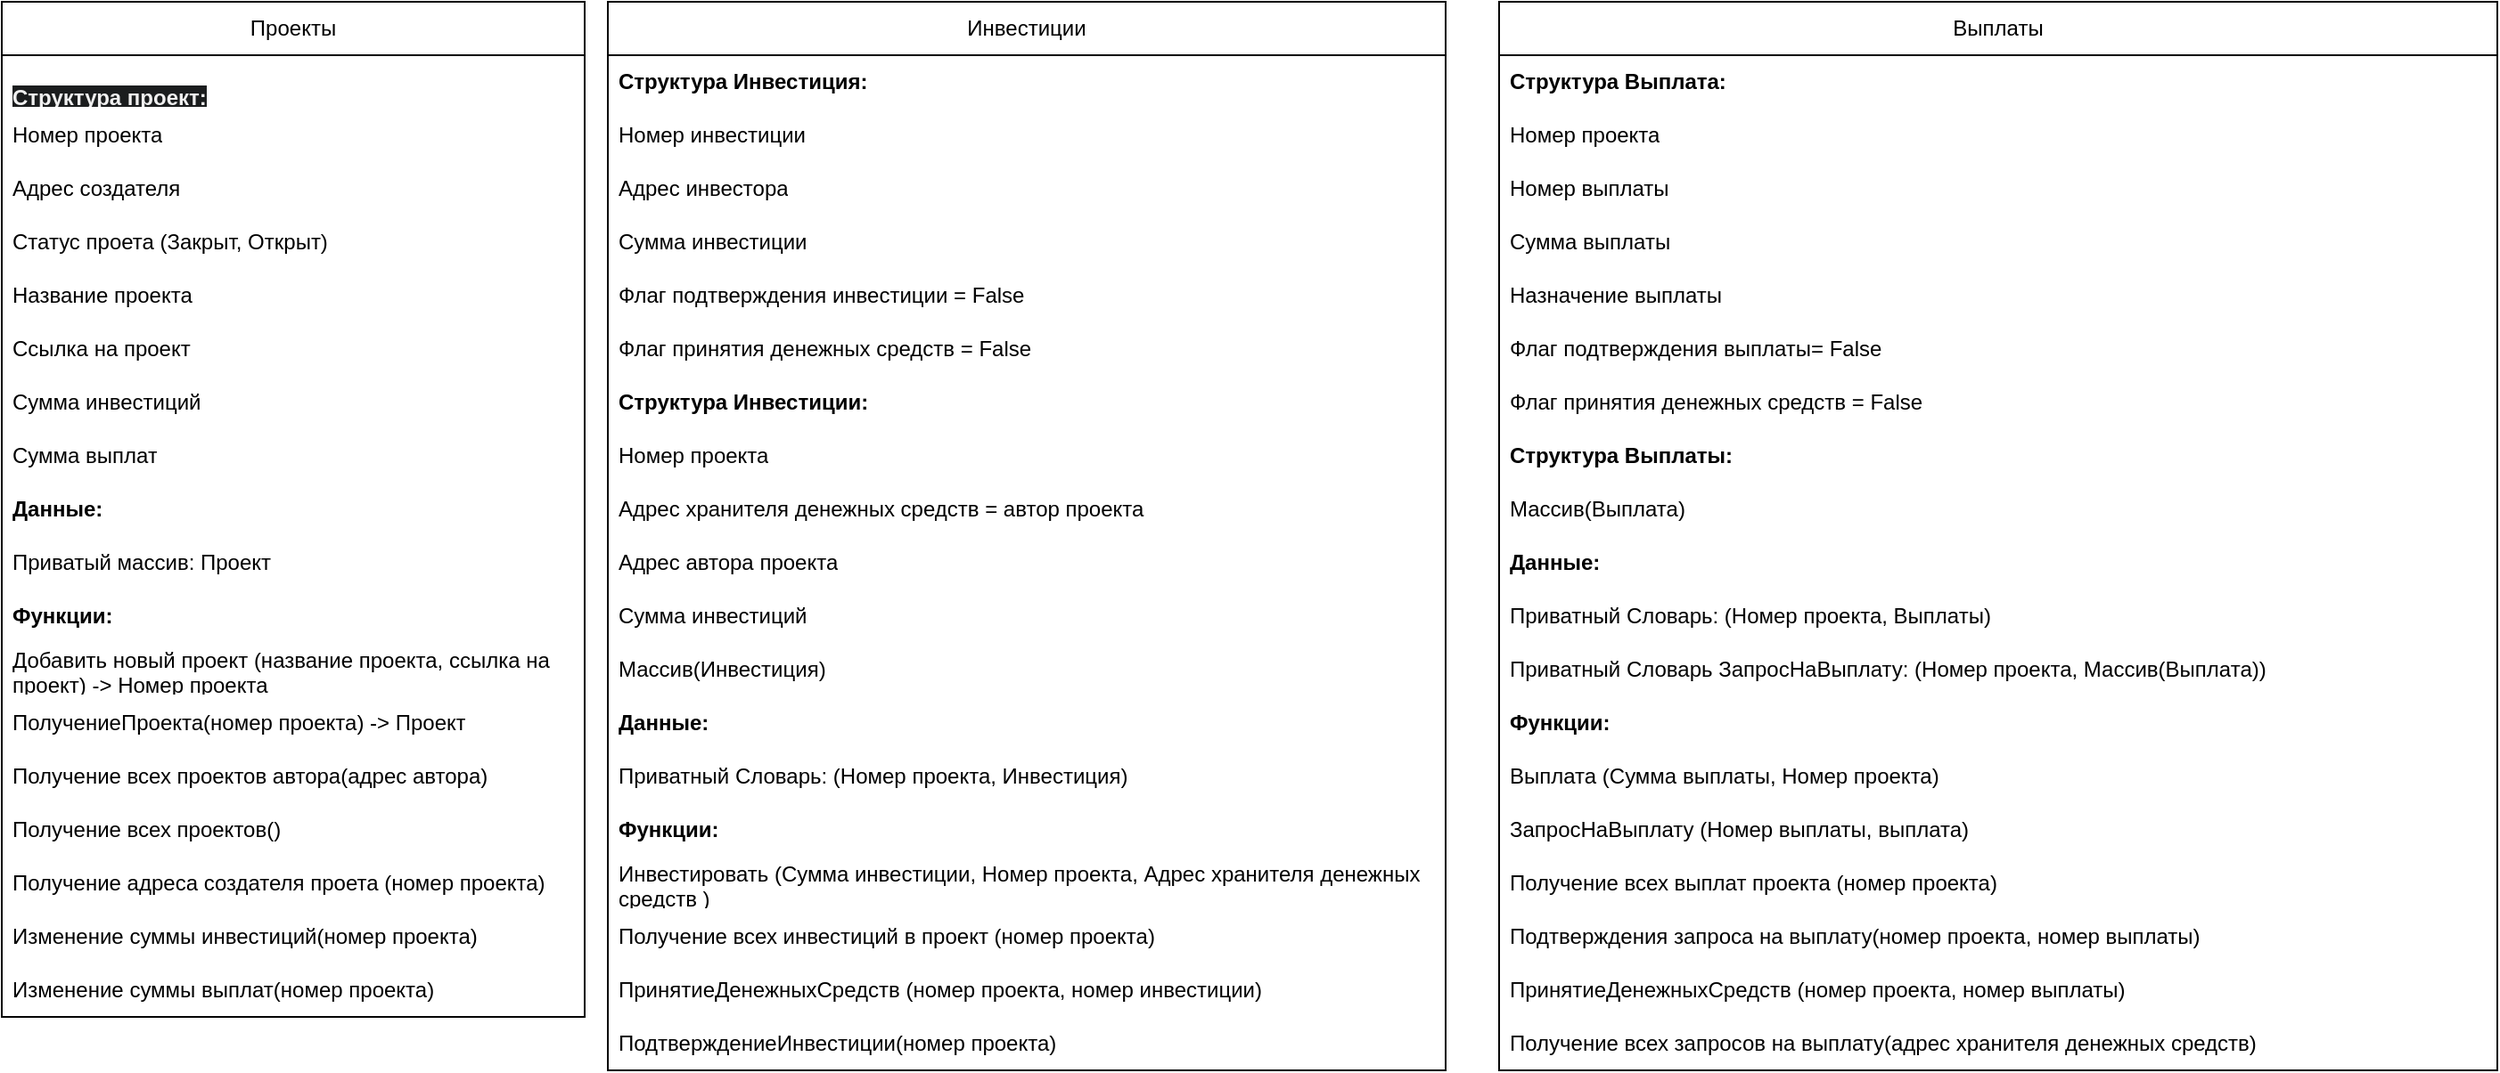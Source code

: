 <mxfile version="23.1.5" type="device">
  <diagram name="Страница — 1" id="wZLS3VO2oLWJ8G-E-Lle">
    <mxGraphModel dx="1050" dy="1790" grid="1" gridSize="10" guides="1" tooltips="1" connect="1" arrows="1" fold="1" page="1" pageScale="1" pageWidth="827" pageHeight="1169" math="0" shadow="0">
      <root>
        <mxCell id="0" />
        <mxCell id="1" parent="0" />
        <mxCell id="Vd3nlWH89oePx9E8mEOI-2" value="Проекты" style="swimlane;fontStyle=0;childLayout=stackLayout;horizontal=1;startSize=30;horizontalStack=0;resizeParent=1;resizeParentMax=0;resizeLast=0;collapsible=1;marginBottom=0;whiteSpace=wrap;html=1;" parent="1" vertex="1">
          <mxGeometry x="60" y="-1090" width="327" height="570" as="geometry" />
        </mxCell>
        <mxCell id="Vd3nlWH89oePx9E8mEOI-29" value="&lt;br&gt;&lt;b style=&quot;border-color: rgb(0, 0, 0); color: rgb(240, 240, 240); font-family: Helvetica; font-size: 12px; font-style: normal; font-variant-ligatures: normal; font-variant-caps: normal; letter-spacing: normal; orphans: 2; text-align: left; text-indent: 0px; text-transform: none; widows: 2; word-spacing: 0px; -webkit-text-stroke-width: 0px; background-color: rgb(27, 29, 30); text-decoration-thickness: initial; text-decoration-style: initial; text-decoration-color: initial;&quot;&gt;Структура проект:&lt;/b&gt;&lt;div&gt;&lt;br/&gt;&lt;/div&gt;" style="text;strokeColor=none;fillColor=none;align=left;verticalAlign=middle;spacingLeft=4;spacingRight=4;overflow=hidden;points=[[0,0.5],[1,0.5]];portConstraint=eastwest;rotatable=0;whiteSpace=wrap;html=1;" parent="Vd3nlWH89oePx9E8mEOI-2" vertex="1">
          <mxGeometry y="30" width="327" height="30" as="geometry" />
        </mxCell>
        <mxCell id="Vd3nlWH89oePx9E8mEOI-30" value="Номер проекта" style="text;strokeColor=none;fillColor=none;align=left;verticalAlign=middle;spacingLeft=4;spacingRight=4;overflow=hidden;points=[[0,0.5],[1,0.5]];portConstraint=eastwest;rotatable=0;whiteSpace=wrap;html=1;" parent="Vd3nlWH89oePx9E8mEOI-2" vertex="1">
          <mxGeometry y="60" width="327" height="30" as="geometry" />
        </mxCell>
        <mxCell id="Vd3nlWH89oePx9E8mEOI-31" value="Адрес создателя" style="text;strokeColor=none;fillColor=none;align=left;verticalAlign=middle;spacingLeft=4;spacingRight=4;overflow=hidden;points=[[0,0.5],[1,0.5]];portConstraint=eastwest;rotatable=0;whiteSpace=wrap;html=1;" parent="Vd3nlWH89oePx9E8mEOI-2" vertex="1">
          <mxGeometry y="90" width="327" height="30" as="geometry" />
        </mxCell>
        <mxCell id="Vd3nlWH89oePx9E8mEOI-32" value="Статус проета (Закрыт, Открыт)" style="text;strokeColor=none;fillColor=none;align=left;verticalAlign=middle;spacingLeft=4;spacingRight=4;overflow=hidden;points=[[0,0.5],[1,0.5]];portConstraint=eastwest;rotatable=0;whiteSpace=wrap;html=1;" parent="Vd3nlWH89oePx9E8mEOI-2" vertex="1">
          <mxGeometry y="120" width="327" height="30" as="geometry" />
        </mxCell>
        <mxCell id="c6lIFenstu8OwcUmVD7Q-1" value="Название проекта" style="text;strokeColor=none;fillColor=none;align=left;verticalAlign=middle;spacingLeft=4;spacingRight=4;overflow=hidden;points=[[0,0.5],[1,0.5]];portConstraint=eastwest;rotatable=0;whiteSpace=wrap;html=1;" vertex="1" parent="Vd3nlWH89oePx9E8mEOI-2">
          <mxGeometry y="150" width="327" height="30" as="geometry" />
        </mxCell>
        <mxCell id="Vd3nlWH89oePx9E8mEOI-34" value="Ссылка на проект" style="text;strokeColor=none;fillColor=none;align=left;verticalAlign=middle;spacingLeft=4;spacingRight=4;overflow=hidden;points=[[0,0.5],[1,0.5]];portConstraint=eastwest;rotatable=0;whiteSpace=wrap;html=1;" parent="Vd3nlWH89oePx9E8mEOI-2" vertex="1">
          <mxGeometry y="180" width="327" height="30" as="geometry" />
        </mxCell>
        <mxCell id="Vd3nlWH89oePx9E8mEOI-36" value="Сумма инвестиций" style="text;strokeColor=none;fillColor=none;align=left;verticalAlign=middle;spacingLeft=4;spacingRight=4;overflow=hidden;points=[[0,0.5],[1,0.5]];portConstraint=eastwest;rotatable=0;whiteSpace=wrap;html=1;" parent="Vd3nlWH89oePx9E8mEOI-2" vertex="1">
          <mxGeometry y="210" width="327" height="30" as="geometry" />
        </mxCell>
        <mxCell id="Vd3nlWH89oePx9E8mEOI-38" value="Сумма выплат" style="text;strokeColor=none;fillColor=none;align=left;verticalAlign=middle;spacingLeft=4;spacingRight=4;overflow=hidden;points=[[0,0.5],[1,0.5]];portConstraint=eastwest;rotatable=0;whiteSpace=wrap;html=1;" parent="Vd3nlWH89oePx9E8mEOI-2" vertex="1">
          <mxGeometry y="240" width="327" height="30" as="geometry" />
        </mxCell>
        <mxCell id="Vd3nlWH89oePx9E8mEOI-3" value="&lt;b&gt;Данные:&lt;/b&gt;" style="text;strokeColor=none;fillColor=none;align=left;verticalAlign=middle;spacingLeft=4;spacingRight=4;overflow=hidden;points=[[0,0.5],[1,0.5]];portConstraint=eastwest;rotatable=0;whiteSpace=wrap;html=1;" parent="Vd3nlWH89oePx9E8mEOI-2" vertex="1">
          <mxGeometry y="270" width="327" height="30" as="geometry" />
        </mxCell>
        <mxCell id="Vd3nlWH89oePx9E8mEOI-4" value="Приватый массив: Проект" style="text;strokeColor=none;fillColor=none;align=left;verticalAlign=middle;spacingLeft=4;spacingRight=4;overflow=hidden;points=[[0,0.5],[1,0.5]];portConstraint=eastwest;rotatable=0;whiteSpace=wrap;html=1;" parent="Vd3nlWH89oePx9E8mEOI-2" vertex="1">
          <mxGeometry y="300" width="327" height="30" as="geometry" />
        </mxCell>
        <mxCell id="Vd3nlWH89oePx9E8mEOI-5" value="&lt;b&gt;Функции:&lt;/b&gt;" style="text;strokeColor=none;fillColor=none;align=left;verticalAlign=middle;spacingLeft=4;spacingRight=4;overflow=hidden;points=[[0,0.5],[1,0.5]];portConstraint=eastwest;rotatable=0;whiteSpace=wrap;html=1;" parent="Vd3nlWH89oePx9E8mEOI-2" vertex="1">
          <mxGeometry y="330" width="327" height="30" as="geometry" />
        </mxCell>
        <mxCell id="Vd3nlWH89oePx9E8mEOI-6" value="&lt;span style=&quot;background-color: initial;&quot;&gt;Добавить новый проект (название проекта, ссылка на проект) -&amp;gt; Номер проекта&lt;/span&gt;" style="text;strokeColor=none;fillColor=none;align=left;verticalAlign=middle;spacingLeft=4;spacingRight=4;overflow=hidden;points=[[0,0.5],[1,0.5]];portConstraint=eastwest;rotatable=0;whiteSpace=wrap;html=1;" parent="Vd3nlWH89oePx9E8mEOI-2" vertex="1">
          <mxGeometry y="360" width="327" height="30" as="geometry" />
        </mxCell>
        <mxCell id="c6lIFenstu8OwcUmVD7Q-3" value="ПолучениеПроекта(номер проекта) -&amp;gt; Проект" style="text;strokeColor=none;fillColor=none;align=left;verticalAlign=middle;spacingLeft=4;spacingRight=4;overflow=hidden;points=[[0,0.5],[1,0.5]];portConstraint=eastwest;rotatable=0;whiteSpace=wrap;html=1;" vertex="1" parent="Vd3nlWH89oePx9E8mEOI-2">
          <mxGeometry y="390" width="327" height="30" as="geometry" />
        </mxCell>
        <mxCell id="Vd3nlWH89oePx9E8mEOI-33" value="Получение всех проектов автора(адрес автора)" style="text;strokeColor=none;fillColor=none;align=left;verticalAlign=middle;spacingLeft=4;spacingRight=4;overflow=hidden;points=[[0,0.5],[1,0.5]];portConstraint=eastwest;rotatable=0;whiteSpace=wrap;html=1;" parent="Vd3nlWH89oePx9E8mEOI-2" vertex="1">
          <mxGeometry y="420" width="327" height="30" as="geometry" />
        </mxCell>
        <mxCell id="Vd3nlWH89oePx9E8mEOI-35" value="Получение всех проектов()" style="text;strokeColor=none;fillColor=none;align=left;verticalAlign=middle;spacingLeft=4;spacingRight=4;overflow=hidden;points=[[0,0.5],[1,0.5]];portConstraint=eastwest;rotatable=0;whiteSpace=wrap;html=1;" parent="Vd3nlWH89oePx9E8mEOI-2" vertex="1">
          <mxGeometry y="450" width="327" height="30" as="geometry" />
        </mxCell>
        <mxCell id="Vd3nlWH89oePx9E8mEOI-18" value="Получение адреса создателя проета (номер проекта)" style="text;strokeColor=none;fillColor=none;align=left;verticalAlign=middle;spacingLeft=4;spacingRight=4;overflow=hidden;points=[[0,0.5],[1,0.5]];portConstraint=eastwest;rotatable=0;whiteSpace=wrap;html=1;" parent="Vd3nlWH89oePx9E8mEOI-2" vertex="1">
          <mxGeometry y="480" width="327" height="30" as="geometry" />
        </mxCell>
        <mxCell id="Vd3nlWH89oePx9E8mEOI-37" value="Изменение суммы инвестиций(номер проекта)" style="text;strokeColor=none;fillColor=none;align=left;verticalAlign=middle;spacingLeft=4;spacingRight=4;overflow=hidden;points=[[0,0.5],[1,0.5]];portConstraint=eastwest;rotatable=0;whiteSpace=wrap;html=1;" parent="Vd3nlWH89oePx9E8mEOI-2" vertex="1">
          <mxGeometry y="510" width="327" height="30" as="geometry" />
        </mxCell>
        <mxCell id="ba8RHm9Cu_k9JrR7JxQT-27" value="Изменение суммы выплат(номер проекта)" style="text;strokeColor=none;fillColor=none;align=left;verticalAlign=middle;spacingLeft=4;spacingRight=4;overflow=hidden;points=[[0,0.5],[1,0.5]];portConstraint=eastwest;rotatable=0;whiteSpace=wrap;html=1;" parent="Vd3nlWH89oePx9E8mEOI-2" vertex="1">
          <mxGeometry y="540" width="327" height="30" as="geometry" />
        </mxCell>
        <mxCell id="Vd3nlWH89oePx9E8mEOI-7" value="Инвестиции" style="swimlane;fontStyle=0;childLayout=stackLayout;horizontal=1;startSize=30;horizontalStack=0;resizeParent=1;resizeParentMax=0;resizeLast=0;collapsible=1;marginBottom=0;whiteSpace=wrap;html=1;" parent="1" vertex="1">
          <mxGeometry x="400" y="-1090" width="470" height="600" as="geometry" />
        </mxCell>
        <mxCell id="Vd3nlWH89oePx9E8mEOI-12" value="&lt;b&gt;Структура Инвестиция:&lt;/b&gt;" style="text;strokeColor=none;fillColor=none;align=left;verticalAlign=middle;spacingLeft=4;spacingRight=4;overflow=hidden;points=[[0,0.5],[1,0.5]];portConstraint=eastwest;rotatable=0;whiteSpace=wrap;html=1;" parent="Vd3nlWH89oePx9E8mEOI-7" vertex="1">
          <mxGeometry y="30" width="470" height="30" as="geometry" />
        </mxCell>
        <mxCell id="Vd3nlWH89oePx9E8mEOI-24" value="Номер инвестиции" style="text;strokeColor=none;fillColor=none;align=left;verticalAlign=middle;spacingLeft=4;spacingRight=4;overflow=hidden;points=[[0,0.5],[1,0.5]];portConstraint=eastwest;rotatable=0;whiteSpace=wrap;html=1;" parent="Vd3nlWH89oePx9E8mEOI-7" vertex="1">
          <mxGeometry y="60" width="470" height="30" as="geometry" />
        </mxCell>
        <mxCell id="Vd3nlWH89oePx9E8mEOI-13" value="Адрес инвестора" style="text;strokeColor=none;fillColor=none;align=left;verticalAlign=middle;spacingLeft=4;spacingRight=4;overflow=hidden;points=[[0,0.5],[1,0.5]];portConstraint=eastwest;rotatable=0;whiteSpace=wrap;html=1;" parent="Vd3nlWH89oePx9E8mEOI-7" vertex="1">
          <mxGeometry y="90" width="470" height="30" as="geometry" />
        </mxCell>
        <mxCell id="Vd3nlWH89oePx9E8mEOI-14" value="Сумма инвестиции" style="text;strokeColor=none;fillColor=none;align=left;verticalAlign=middle;spacingLeft=4;spacingRight=4;overflow=hidden;points=[[0,0.5],[1,0.5]];portConstraint=eastwest;rotatable=0;whiteSpace=wrap;html=1;" parent="Vd3nlWH89oePx9E8mEOI-7" vertex="1">
          <mxGeometry y="120" width="470" height="30" as="geometry" />
        </mxCell>
        <mxCell id="Vd3nlWH89oePx9E8mEOI-22" value="Флаг подтверждения инвестиции = False" style="text;strokeColor=none;fillColor=none;align=left;verticalAlign=middle;spacingLeft=4;spacingRight=4;overflow=hidden;points=[[0,0.5],[1,0.5]];portConstraint=eastwest;rotatable=0;whiteSpace=wrap;html=1;" parent="Vd3nlWH89oePx9E8mEOI-7" vertex="1">
          <mxGeometry y="150" width="470" height="30" as="geometry" />
        </mxCell>
        <mxCell id="Vd3nlWH89oePx9E8mEOI-23" value="Флаг принятия денежных средств = False" style="text;strokeColor=none;fillColor=none;align=left;verticalAlign=middle;spacingLeft=4;spacingRight=4;overflow=hidden;points=[[0,0.5],[1,0.5]];portConstraint=eastwest;rotatable=0;whiteSpace=wrap;html=1;" parent="Vd3nlWH89oePx9E8mEOI-7" vertex="1">
          <mxGeometry y="180" width="470" height="30" as="geometry" />
        </mxCell>
        <mxCell id="ba8RHm9Cu_k9JrR7JxQT-17" value="&lt;b&gt;Структура Инвестиции:&lt;/b&gt;" style="text;strokeColor=none;fillColor=none;align=left;verticalAlign=middle;spacingLeft=4;spacingRight=4;overflow=hidden;points=[[0,0.5],[1,0.5]];portConstraint=eastwest;rotatable=0;whiteSpace=wrap;html=1;" parent="Vd3nlWH89oePx9E8mEOI-7" vertex="1">
          <mxGeometry y="210" width="470" height="30" as="geometry" />
        </mxCell>
        <mxCell id="c6lIFenstu8OwcUmVD7Q-5" value="Номер проекта" style="text;strokeColor=none;fillColor=none;align=left;verticalAlign=middle;spacingLeft=4;spacingRight=4;overflow=hidden;points=[[0,0.5],[1,0.5]];portConstraint=eastwest;rotatable=0;whiteSpace=wrap;html=1;" vertex="1" parent="Vd3nlWH89oePx9E8mEOI-7">
          <mxGeometry y="240" width="470" height="30" as="geometry" />
        </mxCell>
        <mxCell id="ba8RHm9Cu_k9JrR7JxQT-20" value="Адрес хранителя денежных средств = автор проекта" style="text;strokeColor=none;fillColor=none;align=left;verticalAlign=middle;spacingLeft=4;spacingRight=4;overflow=hidden;points=[[0,0.5],[1,0.5]];portConstraint=eastwest;rotatable=0;whiteSpace=wrap;html=1;" parent="Vd3nlWH89oePx9E8mEOI-7" vertex="1">
          <mxGeometry y="270" width="470" height="30" as="geometry" />
        </mxCell>
        <mxCell id="ba8RHm9Cu_k9JrR7JxQT-22" value="Адрес автора проекта" style="text;strokeColor=none;fillColor=none;align=left;verticalAlign=middle;spacingLeft=4;spacingRight=4;overflow=hidden;points=[[0,0.5],[1,0.5]];portConstraint=eastwest;rotatable=0;whiteSpace=wrap;html=1;" parent="Vd3nlWH89oePx9E8mEOI-7" vertex="1">
          <mxGeometry y="300" width="470" height="30" as="geometry" />
        </mxCell>
        <mxCell id="ba8RHm9Cu_k9JrR7JxQT-23" value="Сумма инвестиций" style="text;strokeColor=none;fillColor=none;align=left;verticalAlign=middle;spacingLeft=4;spacingRight=4;overflow=hidden;points=[[0,0.5],[1,0.5]];portConstraint=eastwest;rotatable=0;whiteSpace=wrap;html=1;" parent="Vd3nlWH89oePx9E8mEOI-7" vertex="1">
          <mxGeometry y="330" width="470" height="30" as="geometry" />
        </mxCell>
        <mxCell id="ba8RHm9Cu_k9JrR7JxQT-19" value="Массив(Инвестиция)" style="text;strokeColor=none;fillColor=none;align=left;verticalAlign=middle;spacingLeft=4;spacingRight=4;overflow=hidden;points=[[0,0.5],[1,0.5]];portConstraint=eastwest;rotatable=0;whiteSpace=wrap;html=1;" parent="Vd3nlWH89oePx9E8mEOI-7" vertex="1">
          <mxGeometry y="360" width="470" height="30" as="geometry" />
        </mxCell>
        <mxCell id="Vd3nlWH89oePx9E8mEOI-8" value="&lt;b&gt;Данные:&lt;/b&gt;" style="text;strokeColor=none;fillColor=none;align=left;verticalAlign=middle;spacingLeft=4;spacingRight=4;overflow=hidden;points=[[0,0.5],[1,0.5]];portConstraint=eastwest;rotatable=0;whiteSpace=wrap;html=1;" parent="Vd3nlWH89oePx9E8mEOI-7" vertex="1">
          <mxGeometry y="390" width="470" height="30" as="geometry" />
        </mxCell>
        <mxCell id="Vd3nlWH89oePx9E8mEOI-9" value="Приватный Словарь: (Номер проекта, Инвестиция)" style="text;strokeColor=none;fillColor=none;align=left;verticalAlign=middle;spacingLeft=4;spacingRight=4;overflow=hidden;points=[[0,0.5],[1,0.5]];portConstraint=eastwest;rotatable=0;whiteSpace=wrap;html=1;" parent="Vd3nlWH89oePx9E8mEOI-7" vertex="1">
          <mxGeometry y="420" width="470" height="30" as="geometry" />
        </mxCell>
        <mxCell id="Vd3nlWH89oePx9E8mEOI-10" value="&lt;b&gt;Функции:&lt;/b&gt;" style="text;strokeColor=none;fillColor=none;align=left;verticalAlign=middle;spacingLeft=4;spacingRight=4;overflow=hidden;points=[[0,0.5],[1,0.5]];portConstraint=eastwest;rotatable=0;whiteSpace=wrap;html=1;" parent="Vd3nlWH89oePx9E8mEOI-7" vertex="1">
          <mxGeometry y="450" width="470" height="30" as="geometry" />
        </mxCell>
        <mxCell id="Vd3nlWH89oePx9E8mEOI-11" value="&lt;span style=&quot;background-color: initial;&quot;&gt;Инвестировать (Сумма инвестиции, Номер проекта, Адрес хранителя денежных средств )&lt;/span&gt;" style="text;strokeColor=none;fillColor=none;align=left;verticalAlign=middle;spacingLeft=4;spacingRight=4;overflow=hidden;points=[[0,0.5],[1,0.5]];portConstraint=eastwest;rotatable=0;whiteSpace=wrap;html=1;" parent="Vd3nlWH89oePx9E8mEOI-7" vertex="1">
          <mxGeometry y="480" width="470" height="30" as="geometry" />
        </mxCell>
        <mxCell id="Vd3nlWH89oePx9E8mEOI-17" value="Получение всех инвестиций в проект (номер проекта)" style="text;strokeColor=none;fillColor=none;align=left;verticalAlign=middle;spacingLeft=4;spacingRight=4;overflow=hidden;points=[[0,0.5],[1,0.5]];portConstraint=eastwest;rotatable=0;whiteSpace=wrap;html=1;" parent="Vd3nlWH89oePx9E8mEOI-7" vertex="1">
          <mxGeometry y="510" width="470" height="30" as="geometry" />
        </mxCell>
        <mxCell id="Vd3nlWH89oePx9E8mEOI-20" value="ПринятиеДенежныхСредств (номер проекта, номер инвестиции)" style="text;strokeColor=none;fillColor=none;align=left;verticalAlign=middle;spacingLeft=4;spacingRight=4;overflow=hidden;points=[[0,0.5],[1,0.5]];portConstraint=eastwest;rotatable=0;whiteSpace=wrap;html=1;" parent="Vd3nlWH89oePx9E8mEOI-7" vertex="1">
          <mxGeometry y="540" width="470" height="30" as="geometry" />
        </mxCell>
        <mxCell id="Vd3nlWH89oePx9E8mEOI-25" value="ПодтверждениеИнвестиции(номер проекта)" style="text;strokeColor=none;fillColor=none;align=left;verticalAlign=middle;spacingLeft=4;spacingRight=4;overflow=hidden;points=[[0,0.5],[1,0.5]];portConstraint=eastwest;rotatable=0;whiteSpace=wrap;html=1;" parent="Vd3nlWH89oePx9E8mEOI-7" vertex="1">
          <mxGeometry y="570" width="470" height="30" as="geometry" />
        </mxCell>
        <mxCell id="Vd3nlWH89oePx9E8mEOI-16" style="text;strokeColor=none;fillColor=none;align=left;verticalAlign=middle;spacingLeft=4;spacingRight=4;overflow=hidden;points=[[0,0.5],[1,0.5]];portConstraint=eastwest;rotatable=0;whiteSpace=wrap;html=1;" parent="1" vertex="1">
          <mxGeometry x="480" y="-940" width="327" height="30" as="geometry" />
        </mxCell>
        <mxCell id="ba8RHm9Cu_k9JrR7JxQT-1" value="Выплаты" style="swimlane;fontStyle=0;childLayout=stackLayout;horizontal=1;startSize=30;horizontalStack=0;resizeParent=1;resizeParentMax=0;resizeLast=0;collapsible=1;marginBottom=0;whiteSpace=wrap;html=1;" parent="1" vertex="1">
          <mxGeometry x="900" y="-1090" width="560" height="600" as="geometry" />
        </mxCell>
        <mxCell id="ba8RHm9Cu_k9JrR7JxQT-2" value="&lt;b&gt;Структура Выплата:&lt;/b&gt;" style="text;strokeColor=none;fillColor=none;align=left;verticalAlign=middle;spacingLeft=4;spacingRight=4;overflow=hidden;points=[[0,0.5],[1,0.5]];portConstraint=eastwest;rotatable=0;whiteSpace=wrap;html=1;" parent="ba8RHm9Cu_k9JrR7JxQT-1" vertex="1">
          <mxGeometry y="30" width="560" height="30" as="geometry" />
        </mxCell>
        <mxCell id="ba8RHm9Cu_k9JrR7JxQT-31" value="Номер проекта" style="text;strokeColor=none;fillColor=none;align=left;verticalAlign=middle;spacingLeft=4;spacingRight=4;overflow=hidden;points=[[0,0.5],[1,0.5]];portConstraint=eastwest;rotatable=0;whiteSpace=wrap;html=1;" parent="ba8RHm9Cu_k9JrR7JxQT-1" vertex="1">
          <mxGeometry y="60" width="560" height="30" as="geometry" />
        </mxCell>
        <mxCell id="ba8RHm9Cu_k9JrR7JxQT-3" value="Номер выплаты" style="text;strokeColor=none;fillColor=none;align=left;verticalAlign=middle;spacingLeft=4;spacingRight=4;overflow=hidden;points=[[0,0.5],[1,0.5]];portConstraint=eastwest;rotatable=0;whiteSpace=wrap;html=1;" parent="ba8RHm9Cu_k9JrR7JxQT-1" vertex="1">
          <mxGeometry y="90" width="560" height="30" as="geometry" />
        </mxCell>
        <mxCell id="ba8RHm9Cu_k9JrR7JxQT-4" value="Сумма выплаты" style="text;strokeColor=none;fillColor=none;align=left;verticalAlign=middle;spacingLeft=4;spacingRight=4;overflow=hidden;points=[[0,0.5],[1,0.5]];portConstraint=eastwest;rotatable=0;whiteSpace=wrap;html=1;" parent="ba8RHm9Cu_k9JrR7JxQT-1" vertex="1">
          <mxGeometry y="120" width="560" height="30" as="geometry" />
        </mxCell>
        <mxCell id="ba8RHm9Cu_k9JrR7JxQT-5" value="Назначение выплаты" style="text;strokeColor=none;fillColor=none;align=left;verticalAlign=middle;spacingLeft=4;spacingRight=4;overflow=hidden;points=[[0,0.5],[1,0.5]];portConstraint=eastwest;rotatable=0;whiteSpace=wrap;html=1;" parent="ba8RHm9Cu_k9JrR7JxQT-1" vertex="1">
          <mxGeometry y="150" width="560" height="30" as="geometry" />
        </mxCell>
        <mxCell id="ba8RHm9Cu_k9JrR7JxQT-8" value="Флаг подтверждения выплаты= False" style="text;strokeColor=none;fillColor=none;align=left;verticalAlign=middle;spacingLeft=4;spacingRight=4;overflow=hidden;points=[[0,0.5],[1,0.5]];portConstraint=eastwest;rotatable=0;whiteSpace=wrap;html=1;" parent="ba8RHm9Cu_k9JrR7JxQT-1" vertex="1">
          <mxGeometry y="180" width="560" height="30" as="geometry" />
        </mxCell>
        <mxCell id="ba8RHm9Cu_k9JrR7JxQT-9" value="Флаг принятия денежных средств = False" style="text;strokeColor=none;fillColor=none;align=left;verticalAlign=middle;spacingLeft=4;spacingRight=4;overflow=hidden;points=[[0,0.5],[1,0.5]];portConstraint=eastwest;rotatable=0;whiteSpace=wrap;html=1;" parent="ba8RHm9Cu_k9JrR7JxQT-1" vertex="1">
          <mxGeometry y="210" width="560" height="30" as="geometry" />
        </mxCell>
        <mxCell id="ba8RHm9Cu_k9JrR7JxQT-24" value="&lt;b&gt;Структура Выплаты:&lt;/b&gt;" style="text;strokeColor=none;fillColor=none;align=left;verticalAlign=middle;spacingLeft=4;spacingRight=4;overflow=hidden;points=[[0,0.5],[1,0.5]];portConstraint=eastwest;rotatable=0;whiteSpace=wrap;html=1;" parent="ba8RHm9Cu_k9JrR7JxQT-1" vertex="1">
          <mxGeometry y="240" width="560" height="30" as="geometry" />
        </mxCell>
        <mxCell id="ba8RHm9Cu_k9JrR7JxQT-25" value="Массив(Выплата)" style="text;strokeColor=none;fillColor=none;align=left;verticalAlign=middle;spacingLeft=4;spacingRight=4;overflow=hidden;points=[[0,0.5],[1,0.5]];portConstraint=eastwest;rotatable=0;whiteSpace=wrap;html=1;" parent="ba8RHm9Cu_k9JrR7JxQT-1" vertex="1">
          <mxGeometry y="270" width="560" height="30" as="geometry" />
        </mxCell>
        <mxCell id="ba8RHm9Cu_k9JrR7JxQT-10" value="&lt;b&gt;Данные:&lt;/b&gt;" style="text;strokeColor=none;fillColor=none;align=left;verticalAlign=middle;spacingLeft=4;spacingRight=4;overflow=hidden;points=[[0,0.5],[1,0.5]];portConstraint=eastwest;rotatable=0;whiteSpace=wrap;html=1;" parent="ba8RHm9Cu_k9JrR7JxQT-1" vertex="1">
          <mxGeometry y="300" width="560" height="30" as="geometry" />
        </mxCell>
        <mxCell id="ba8RHm9Cu_k9JrR7JxQT-11" value="Приватный Словарь: (Номер проекта, Выплаты)" style="text;strokeColor=none;fillColor=none;align=left;verticalAlign=middle;spacingLeft=4;spacingRight=4;overflow=hidden;points=[[0,0.5],[1,0.5]];portConstraint=eastwest;rotatable=0;whiteSpace=wrap;html=1;" parent="ba8RHm9Cu_k9JrR7JxQT-1" vertex="1">
          <mxGeometry y="330" width="560" height="30" as="geometry" />
        </mxCell>
        <mxCell id="ba8RHm9Cu_k9JrR7JxQT-29" value="Приватный Словарь ЗапросНаВыплату: (Номер проекта, Массив(Выплата))" style="text;strokeColor=none;fillColor=none;align=left;verticalAlign=middle;spacingLeft=4;spacingRight=4;overflow=hidden;points=[[0,0.5],[1,0.5]];portConstraint=eastwest;rotatable=0;whiteSpace=wrap;html=1;" parent="ba8RHm9Cu_k9JrR7JxQT-1" vertex="1">
          <mxGeometry y="360" width="560" height="30" as="geometry" />
        </mxCell>
        <mxCell id="ba8RHm9Cu_k9JrR7JxQT-12" value="&lt;b&gt;Функции:&lt;/b&gt;" style="text;strokeColor=none;fillColor=none;align=left;verticalAlign=middle;spacingLeft=4;spacingRight=4;overflow=hidden;points=[[0,0.5],[1,0.5]];portConstraint=eastwest;rotatable=0;whiteSpace=wrap;html=1;" parent="ba8RHm9Cu_k9JrR7JxQT-1" vertex="1">
          <mxGeometry y="390" width="560" height="30" as="geometry" />
        </mxCell>
        <mxCell id="ba8RHm9Cu_k9JrR7JxQT-13" value="&lt;span style=&quot;background-color: initial;&quot;&gt;Выплата (Сумма выплаты, Номер проекта)&lt;/span&gt;" style="text;strokeColor=none;fillColor=none;align=left;verticalAlign=middle;spacingLeft=4;spacingRight=4;overflow=hidden;points=[[0,0.5],[1,0.5]];portConstraint=eastwest;rotatable=0;whiteSpace=wrap;html=1;" parent="ba8RHm9Cu_k9JrR7JxQT-1" vertex="1">
          <mxGeometry y="420" width="560" height="30" as="geometry" />
        </mxCell>
        <mxCell id="ba8RHm9Cu_k9JrR7JxQT-26" value="&lt;div&gt;ЗапросНаВыплату (Номер выплаты, выплата)&lt;/div&gt;" style="text;strokeColor=none;fillColor=none;align=left;verticalAlign=middle;spacingLeft=4;spacingRight=4;overflow=hidden;points=[[0,0.5],[1,0.5]];portConstraint=eastwest;rotatable=0;whiteSpace=wrap;html=1;" parent="ba8RHm9Cu_k9JrR7JxQT-1" vertex="1">
          <mxGeometry y="450" width="560" height="30" as="geometry" />
        </mxCell>
        <mxCell id="ba8RHm9Cu_k9JrR7JxQT-14" value="Получение всех выплат проекта (номер проекта)" style="text;strokeColor=none;fillColor=none;align=left;verticalAlign=middle;spacingLeft=4;spacingRight=4;overflow=hidden;points=[[0,0.5],[1,0.5]];portConstraint=eastwest;rotatable=0;whiteSpace=wrap;html=1;" parent="ba8RHm9Cu_k9JrR7JxQT-1" vertex="1">
          <mxGeometry y="480" width="560" height="30" as="geometry" />
        </mxCell>
        <mxCell id="ba8RHm9Cu_k9JrR7JxQT-15" value="Подтверждения запроса на выплату(номер проекта, номер выплаты)" style="text;strokeColor=none;fillColor=none;align=left;verticalAlign=middle;spacingLeft=4;spacingRight=4;overflow=hidden;points=[[0,0.5],[1,0.5]];portConstraint=eastwest;rotatable=0;whiteSpace=wrap;html=1;" parent="ba8RHm9Cu_k9JrR7JxQT-1" vertex="1">
          <mxGeometry y="510" width="560" height="30" as="geometry" />
        </mxCell>
        <mxCell id="ba8RHm9Cu_k9JrR7JxQT-30" value="ПринятиеДенежныхСредств (номер проекта, номер выплаты)" style="text;strokeColor=none;fillColor=none;align=left;verticalAlign=middle;spacingLeft=4;spacingRight=4;overflow=hidden;points=[[0,0.5],[1,0.5]];portConstraint=eastwest;rotatable=0;whiteSpace=wrap;html=1;" parent="ba8RHm9Cu_k9JrR7JxQT-1" vertex="1">
          <mxGeometry y="540" width="560" height="30" as="geometry" />
        </mxCell>
        <mxCell id="ba8RHm9Cu_k9JrR7JxQT-16" value="Получение всех запросов на выплату(адрес хранителя денежных средств)" style="text;strokeColor=none;fillColor=none;align=left;verticalAlign=middle;spacingLeft=4;spacingRight=4;overflow=hidden;points=[[0,0.5],[1,0.5]];portConstraint=eastwest;rotatable=0;whiteSpace=wrap;html=1;" parent="ba8RHm9Cu_k9JrR7JxQT-1" vertex="1">
          <mxGeometry y="570" width="560" height="30" as="geometry" />
        </mxCell>
      </root>
    </mxGraphModel>
  </diagram>
</mxfile>
